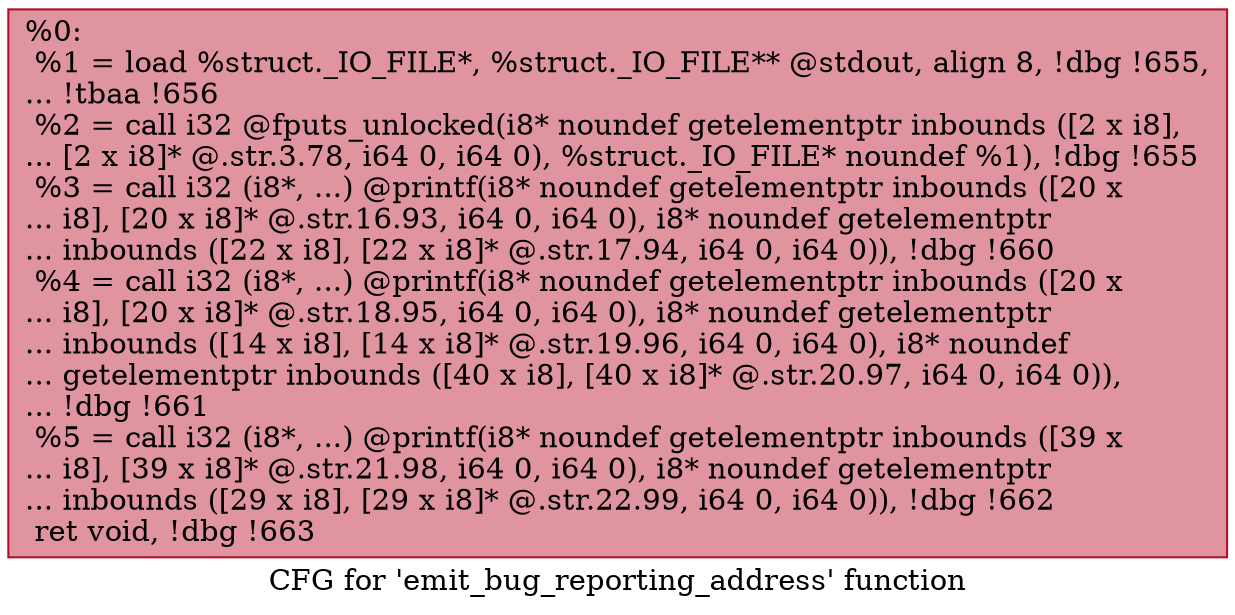digraph "CFG for 'emit_bug_reporting_address' function" {
	label="CFG for 'emit_bug_reporting_address' function";

	Node0x7131c0 [shape=record,color="#b70d28ff", style=filled, fillcolor="#b70d2870",label="{%0:\l  %1 = load %struct._IO_FILE*, %struct._IO_FILE** @stdout, align 8, !dbg !655,\l... !tbaa !656\l  %2 = call i32 @fputs_unlocked(i8* noundef getelementptr inbounds ([2 x i8],\l... [2 x i8]* @.str.3.78, i64 0, i64 0), %struct._IO_FILE* noundef %1), !dbg !655\l  %3 = call i32 (i8*, ...) @printf(i8* noundef getelementptr inbounds ([20 x\l... i8], [20 x i8]* @.str.16.93, i64 0, i64 0), i8* noundef getelementptr\l... inbounds ([22 x i8], [22 x i8]* @.str.17.94, i64 0, i64 0)), !dbg !660\l  %4 = call i32 (i8*, ...) @printf(i8* noundef getelementptr inbounds ([20 x\l... i8], [20 x i8]* @.str.18.95, i64 0, i64 0), i8* noundef getelementptr\l... inbounds ([14 x i8], [14 x i8]* @.str.19.96, i64 0, i64 0), i8* noundef\l... getelementptr inbounds ([40 x i8], [40 x i8]* @.str.20.97, i64 0, i64 0)),\l... !dbg !661\l  %5 = call i32 (i8*, ...) @printf(i8* noundef getelementptr inbounds ([39 x\l... i8], [39 x i8]* @.str.21.98, i64 0, i64 0), i8* noundef getelementptr\l... inbounds ([29 x i8], [29 x i8]* @.str.22.99, i64 0, i64 0)), !dbg !662\l  ret void, !dbg !663\l}"];
}
